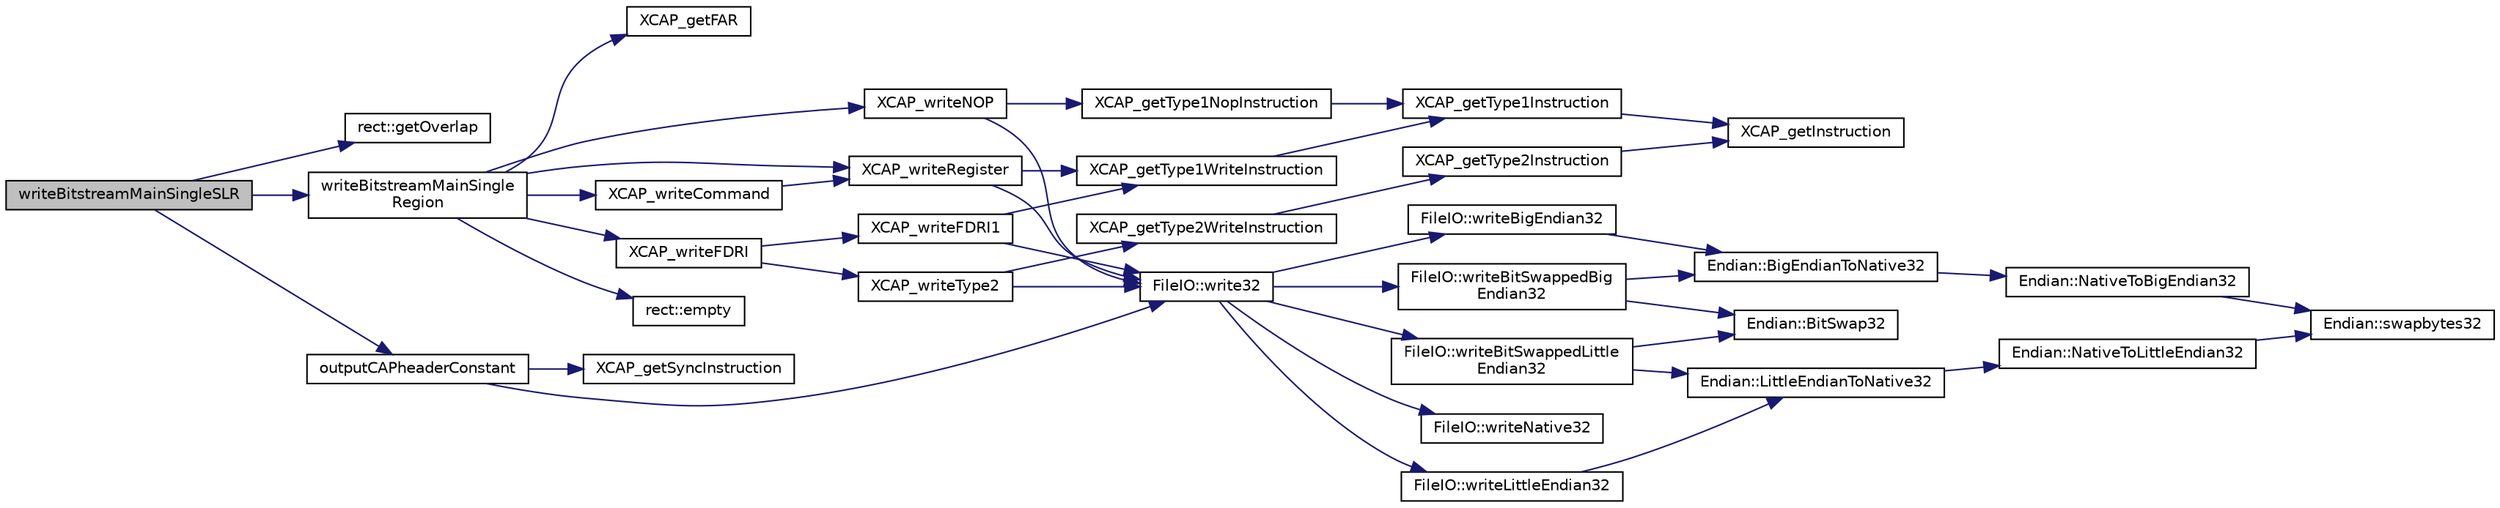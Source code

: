 digraph "writeBitstreamMainSingleSLR"
{
 // INTERACTIVE_SVG=YES
 // LATEX_PDF_SIZE
  edge [fontname="Helvetica",fontsize="10",labelfontname="Helvetica",labelfontsize="10"];
  node [fontname="Helvetica",fontsize="10",shape=record];
  rankdir="LR";
  Node1 [label="writeBitstreamMainSingleSLR",height=0.2,width=0.4,color="black", fillcolor="grey75", style="filled", fontcolor="black",tooltip=" "];
  Node1 -> Node2 [color="midnightblue",fontsize="10",style="solid",fontname="Helvetica"];
  Node2 [label="rect::getOverlap",height=0.2,width=0.4,color="black", fillcolor="white", style="filled",URL="$namespacerect.html#a97b9449bf7fcfe1754ad8383a82995ed",tooltip=" "];
  Node1 -> Node3 [color="midnightblue",fontsize="10",style="solid",fontname="Helvetica"];
  Node3 [label="outputCAPheaderConstant",height=0.2,width=0.4,color="black", fillcolor="white", style="filled",URL="$inlineOutput_8h.html#a8fe62d8bda9cec6b6de8d1d13539044d",tooltip=" "];
  Node3 -> Node4 [color="midnightblue",fontsize="10",style="solid",fontname="Helvetica"];
  Node4 [label="FileIO::write32",height=0.2,width=0.4,color="black", fillcolor="white", style="filled",URL="$namespaceFileIO.html#afa294bfd5dd5b103f150467ec14e64a9",tooltip=" "];
  Node4 -> Node5 [color="midnightblue",fontsize="10",style="solid",fontname="Helvetica"];
  Node5 [label="FileIO::writeBigEndian32",height=0.2,width=0.4,color="black", fillcolor="white", style="filled",URL="$namespaceFileIO.html#a8c0506d6408b37c822b4a49235504042",tooltip=" "];
  Node5 -> Node6 [color="midnightblue",fontsize="10",style="solid",fontname="Helvetica"];
  Node6 [label="Endian::BigEndianToNative32",height=0.2,width=0.4,color="black", fillcolor="white", style="filled",URL="$namespaceEndian.html#a6a54530860ad8ec19facaaa26ae9a6ae",tooltip=" "];
  Node6 -> Node7 [color="midnightblue",fontsize="10",style="solid",fontname="Helvetica"];
  Node7 [label="Endian::NativeToBigEndian32",height=0.2,width=0.4,color="black", fillcolor="white", style="filled",URL="$namespaceEndian.html#a7cd80b2cb2ed674196a68549c8489f88",tooltip=" "];
  Node7 -> Node8 [color="midnightblue",fontsize="10",style="solid",fontname="Helvetica"];
  Node8 [label="Endian::swapbytes32",height=0.2,width=0.4,color="black", fillcolor="white", style="filled",URL="$namespaceEndian.html#a7c0178c39449483c29a1a305d0a73606",tooltip=" "];
  Node4 -> Node9 [color="midnightblue",fontsize="10",style="solid",fontname="Helvetica"];
  Node9 [label="FileIO::writeBitSwappedBig\lEndian32",height=0.2,width=0.4,color="black", fillcolor="white", style="filled",URL="$namespaceFileIO.html#ae4b3083b2a3c3e857cf908b5401cd8e0",tooltip=" "];
  Node9 -> Node6 [color="midnightblue",fontsize="10",style="solid",fontname="Helvetica"];
  Node9 -> Node10 [color="midnightblue",fontsize="10",style="solid",fontname="Helvetica"];
  Node10 [label="Endian::BitSwap32",height=0.2,width=0.4,color="black", fillcolor="white", style="filled",URL="$namespaceEndian.html#abaf85e5d8d9641e35ffb4a5bcfc37f84",tooltip=" "];
  Node4 -> Node11 [color="midnightblue",fontsize="10",style="solid",fontname="Helvetica"];
  Node11 [label="FileIO::writeBitSwappedLittle\lEndian32",height=0.2,width=0.4,color="black", fillcolor="white", style="filled",URL="$namespaceFileIO.html#a3963952d81068f85653dff1f5f357dc6",tooltip=" "];
  Node11 -> Node10 [color="midnightblue",fontsize="10",style="solid",fontname="Helvetica"];
  Node11 -> Node12 [color="midnightblue",fontsize="10",style="solid",fontname="Helvetica"];
  Node12 [label="Endian::LittleEndianToNative32",height=0.2,width=0.4,color="black", fillcolor="white", style="filled",URL="$namespaceEndian.html#aabd838029ed523d5280997f4ca10f859",tooltip=" "];
  Node12 -> Node13 [color="midnightblue",fontsize="10",style="solid",fontname="Helvetica"];
  Node13 [label="Endian::NativeToLittleEndian32",height=0.2,width=0.4,color="black", fillcolor="white", style="filled",URL="$namespaceEndian.html#a4ef36a4fee2f667cf8ac3f67017716bb",tooltip=" "];
  Node13 -> Node8 [color="midnightblue",fontsize="10",style="solid",fontname="Helvetica"];
  Node4 -> Node14 [color="midnightblue",fontsize="10",style="solid",fontname="Helvetica"];
  Node14 [label="FileIO::writeLittleEndian32",height=0.2,width=0.4,color="black", fillcolor="white", style="filled",URL="$namespaceFileIO.html#a93849b8d8b9429d4acdbbc414d998218",tooltip=" "];
  Node14 -> Node12 [color="midnightblue",fontsize="10",style="solid",fontname="Helvetica"];
  Node4 -> Node15 [color="midnightblue",fontsize="10",style="solid",fontname="Helvetica"];
  Node15 [label="FileIO::writeNative32",height=0.2,width=0.4,color="black", fillcolor="white", style="filled",URL="$namespaceFileIO.html#ad35c44baa638184b786a69c360e15357",tooltip=" "];
  Node3 -> Node16 [color="midnightblue",fontsize="10",style="solid",fontname="Helvetica"];
  Node16 [label="XCAP_getSyncInstruction",height=0.2,width=0.4,color="black", fillcolor="white", style="filled",URL="$inlineCAP_8h.html#a445d56f4c0c7afb68ecfa18087a6af31",tooltip="Generate and return the encoding for a SYNC instruction."];
  Node1 -> Node17 [color="midnightblue",fontsize="10",style="solid",fontname="Helvetica"];
  Node17 [label="writeBitstreamMainSingle\lRegion",height=0.2,width=0.4,color="black", fillcolor="white", style="filled",URL="$inlineOutput_8h.html#af14ad53082c77eb7649df04c0ccd87bf",tooltip=" "];
  Node17 -> Node18 [color="midnightblue",fontsize="10",style="solid",fontname="Helvetica"];
  Node18 [label="rect::empty",height=0.2,width=0.4,color="black", fillcolor="white", style="filled",URL="$namespacerect.html#a3fe341fa09e2c523a6dc3eda4118f050",tooltip=" "];
  Node17 -> Node19 [color="midnightblue",fontsize="10",style="solid",fontname="Helvetica"];
  Node19 [label="XCAP_getFAR",height=0.2,width=0.4,color="black", fillcolor="white", style="filled",URL="$inlineFAR_8h.html#a5880cb28ac341c8171af1b777c51e615",tooltip=" "];
  Node17 -> Node20 [color="midnightblue",fontsize="10",style="solid",fontname="Helvetica"];
  Node20 [label="XCAP_writeCommand",height=0.2,width=0.4,color="black", fillcolor="white", style="filled",URL="$inlineCAP_8h.html#a523184af01d1123a582731ec80edb78b",tooltip="Generate the encoding for writing a CAP command and write it to file ofstream."];
  Node20 -> Node21 [color="midnightblue",fontsize="10",style="solid",fontname="Helvetica"];
  Node21 [label="XCAP_writeRegister",height=0.2,width=0.4,color="black", fillcolor="white", style="filled",URL="$inlineCAP_8h.html#a24c8331140999d0419c1a11ab3250d96",tooltip="Generate the encoding for writing a CAP register and write it to file ofstream."];
  Node21 -> Node4 [color="midnightblue",fontsize="10",style="solid",fontname="Helvetica"];
  Node21 -> Node22 [color="midnightblue",fontsize="10",style="solid",fontname="Helvetica"];
  Node22 [label="XCAP_getType1WriteInstruction",height=0.2,width=0.4,color="black", fillcolor="white", style="filled",URL="$inlineCAP_8h.html#a5cdd7f1c600ae94adc59f9ea624043c3",tooltip="Generate and return the encoding for a type 1 Write instruction."];
  Node22 -> Node23 [color="midnightblue",fontsize="10",style="solid",fontname="Helvetica"];
  Node23 [label="XCAP_getType1Instruction",height=0.2,width=0.4,color="black", fillcolor="white", style="filled",URL="$inlineCAP_8h.html#aade38843ee9dfed5d286172b6b37b638",tooltip="Generate and return the encoding for a type 1 instruction."];
  Node23 -> Node24 [color="midnightblue",fontsize="10",style="solid",fontname="Helvetica"];
  Node24 [label="XCAP_getInstruction",height=0.2,width=0.4,color="black", fillcolor="white", style="filled",URL="$inlineCAP_8h.html#af67277d07acf4e5907420ff2bc75ecd1",tooltip="Generate and return the encoding for an instruction."];
  Node17 -> Node25 [color="midnightblue",fontsize="10",style="solid",fontname="Helvetica"];
  Node25 [label="XCAP_writeFDRI",height=0.2,width=0.4,color="black", fillcolor="white", style="filled",URL="$inlineCAP_8h.html#a53b36536da1931208ed86ec193d53a96",tooltip="Generate and write an FDRI command. Always uses type 2 command for simplicity."];
  Node25 -> Node26 [color="midnightblue",fontsize="10",style="solid",fontname="Helvetica"];
  Node26 [label="XCAP_writeFDRI1",height=0.2,width=0.4,color="black", fillcolor="white", style="filled",URL="$inlineCAP_8h.html#a4d5beb2ea0b41f6e58399b91f402018e",tooltip="Generate and write only a type 1 FDRI command."];
  Node26 -> Node4 [color="midnightblue",fontsize="10",style="solid",fontname="Helvetica"];
  Node26 -> Node22 [color="midnightblue",fontsize="10",style="solid",fontname="Helvetica"];
  Node25 -> Node27 [color="midnightblue",fontsize="10",style="solid",fontname="Helvetica"];
  Node27 [label="XCAP_writeType2",height=0.2,width=0.4,color="black", fillcolor="white", style="filled",URL="$inlineCAP_8h.html#a7f88f7623171587d4aed5d8ae0ab6886",tooltip="Generate and write only a type 2 FDRI command."];
  Node27 -> Node4 [color="midnightblue",fontsize="10",style="solid",fontname="Helvetica"];
  Node27 -> Node28 [color="midnightblue",fontsize="10",style="solid",fontname="Helvetica"];
  Node28 [label="XCAP_getType2WriteInstruction",height=0.2,width=0.4,color="black", fillcolor="white", style="filled",URL="$inlineCAP_8h.html#a5eec1062e3915a2dae65733ca49a508b",tooltip="Generate and return the encoding for a type 2 Write instruction."];
  Node28 -> Node29 [color="midnightblue",fontsize="10",style="solid",fontname="Helvetica"];
  Node29 [label="XCAP_getType2Instruction",height=0.2,width=0.4,color="black", fillcolor="white", style="filled",URL="$inlineCAP_8h.html#a87029e32abb502c9ffc5c3569788d312",tooltip="Generate and return the encoding for a type 2 instruction."];
  Node29 -> Node24 [color="midnightblue",fontsize="10",style="solid",fontname="Helvetica"];
  Node17 -> Node30 [color="midnightblue",fontsize="10",style="solid",fontname="Helvetica"];
  Node30 [label="XCAP_writeNOP",height=0.2,width=0.4,color="black", fillcolor="white", style="filled",URL="$inlineCAP_8h.html#ae2bc9aff89db85a902d83e720fb6aea4",tooltip="Generate the encoding for NOP instructions and write them to file ofstream."];
  Node30 -> Node4 [color="midnightblue",fontsize="10",style="solid",fontname="Helvetica"];
  Node30 -> Node31 [color="midnightblue",fontsize="10",style="solid",fontname="Helvetica"];
  Node31 [label="XCAP_getType1NopInstruction",height=0.2,width=0.4,color="black", fillcolor="white", style="filled",URL="$inlineCAP_8h.html#a5bfb2a4fd7d8f935b40ca366b76e06ab",tooltip="Generate and return the encoding for a type 1 NOP instruction."];
  Node31 -> Node23 [color="midnightblue",fontsize="10",style="solid",fontname="Helvetica"];
  Node17 -> Node21 [color="midnightblue",fontsize="10",style="solid",fontname="Helvetica"];
}
